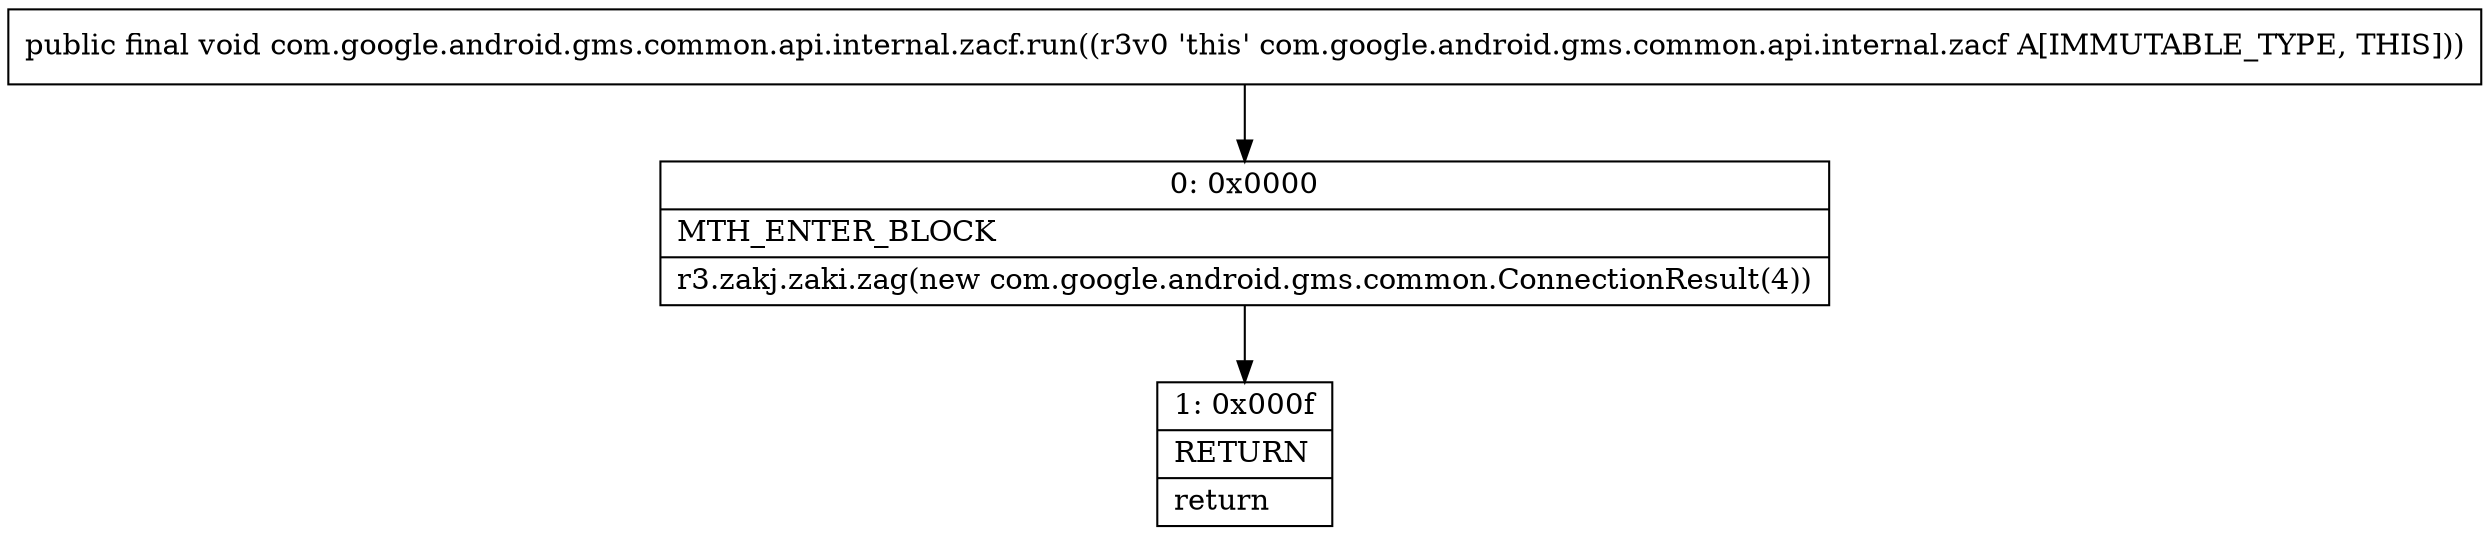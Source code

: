 digraph "CFG forcom.google.android.gms.common.api.internal.zacf.run()V" {
Node_0 [shape=record,label="{0\:\ 0x0000|MTH_ENTER_BLOCK\l|r3.zakj.zaki.zag(new com.google.android.gms.common.ConnectionResult(4))\l}"];
Node_1 [shape=record,label="{1\:\ 0x000f|RETURN\l|return\l}"];
MethodNode[shape=record,label="{public final void com.google.android.gms.common.api.internal.zacf.run((r3v0 'this' com.google.android.gms.common.api.internal.zacf A[IMMUTABLE_TYPE, THIS])) }"];
MethodNode -> Node_0;
Node_0 -> Node_1;
}

